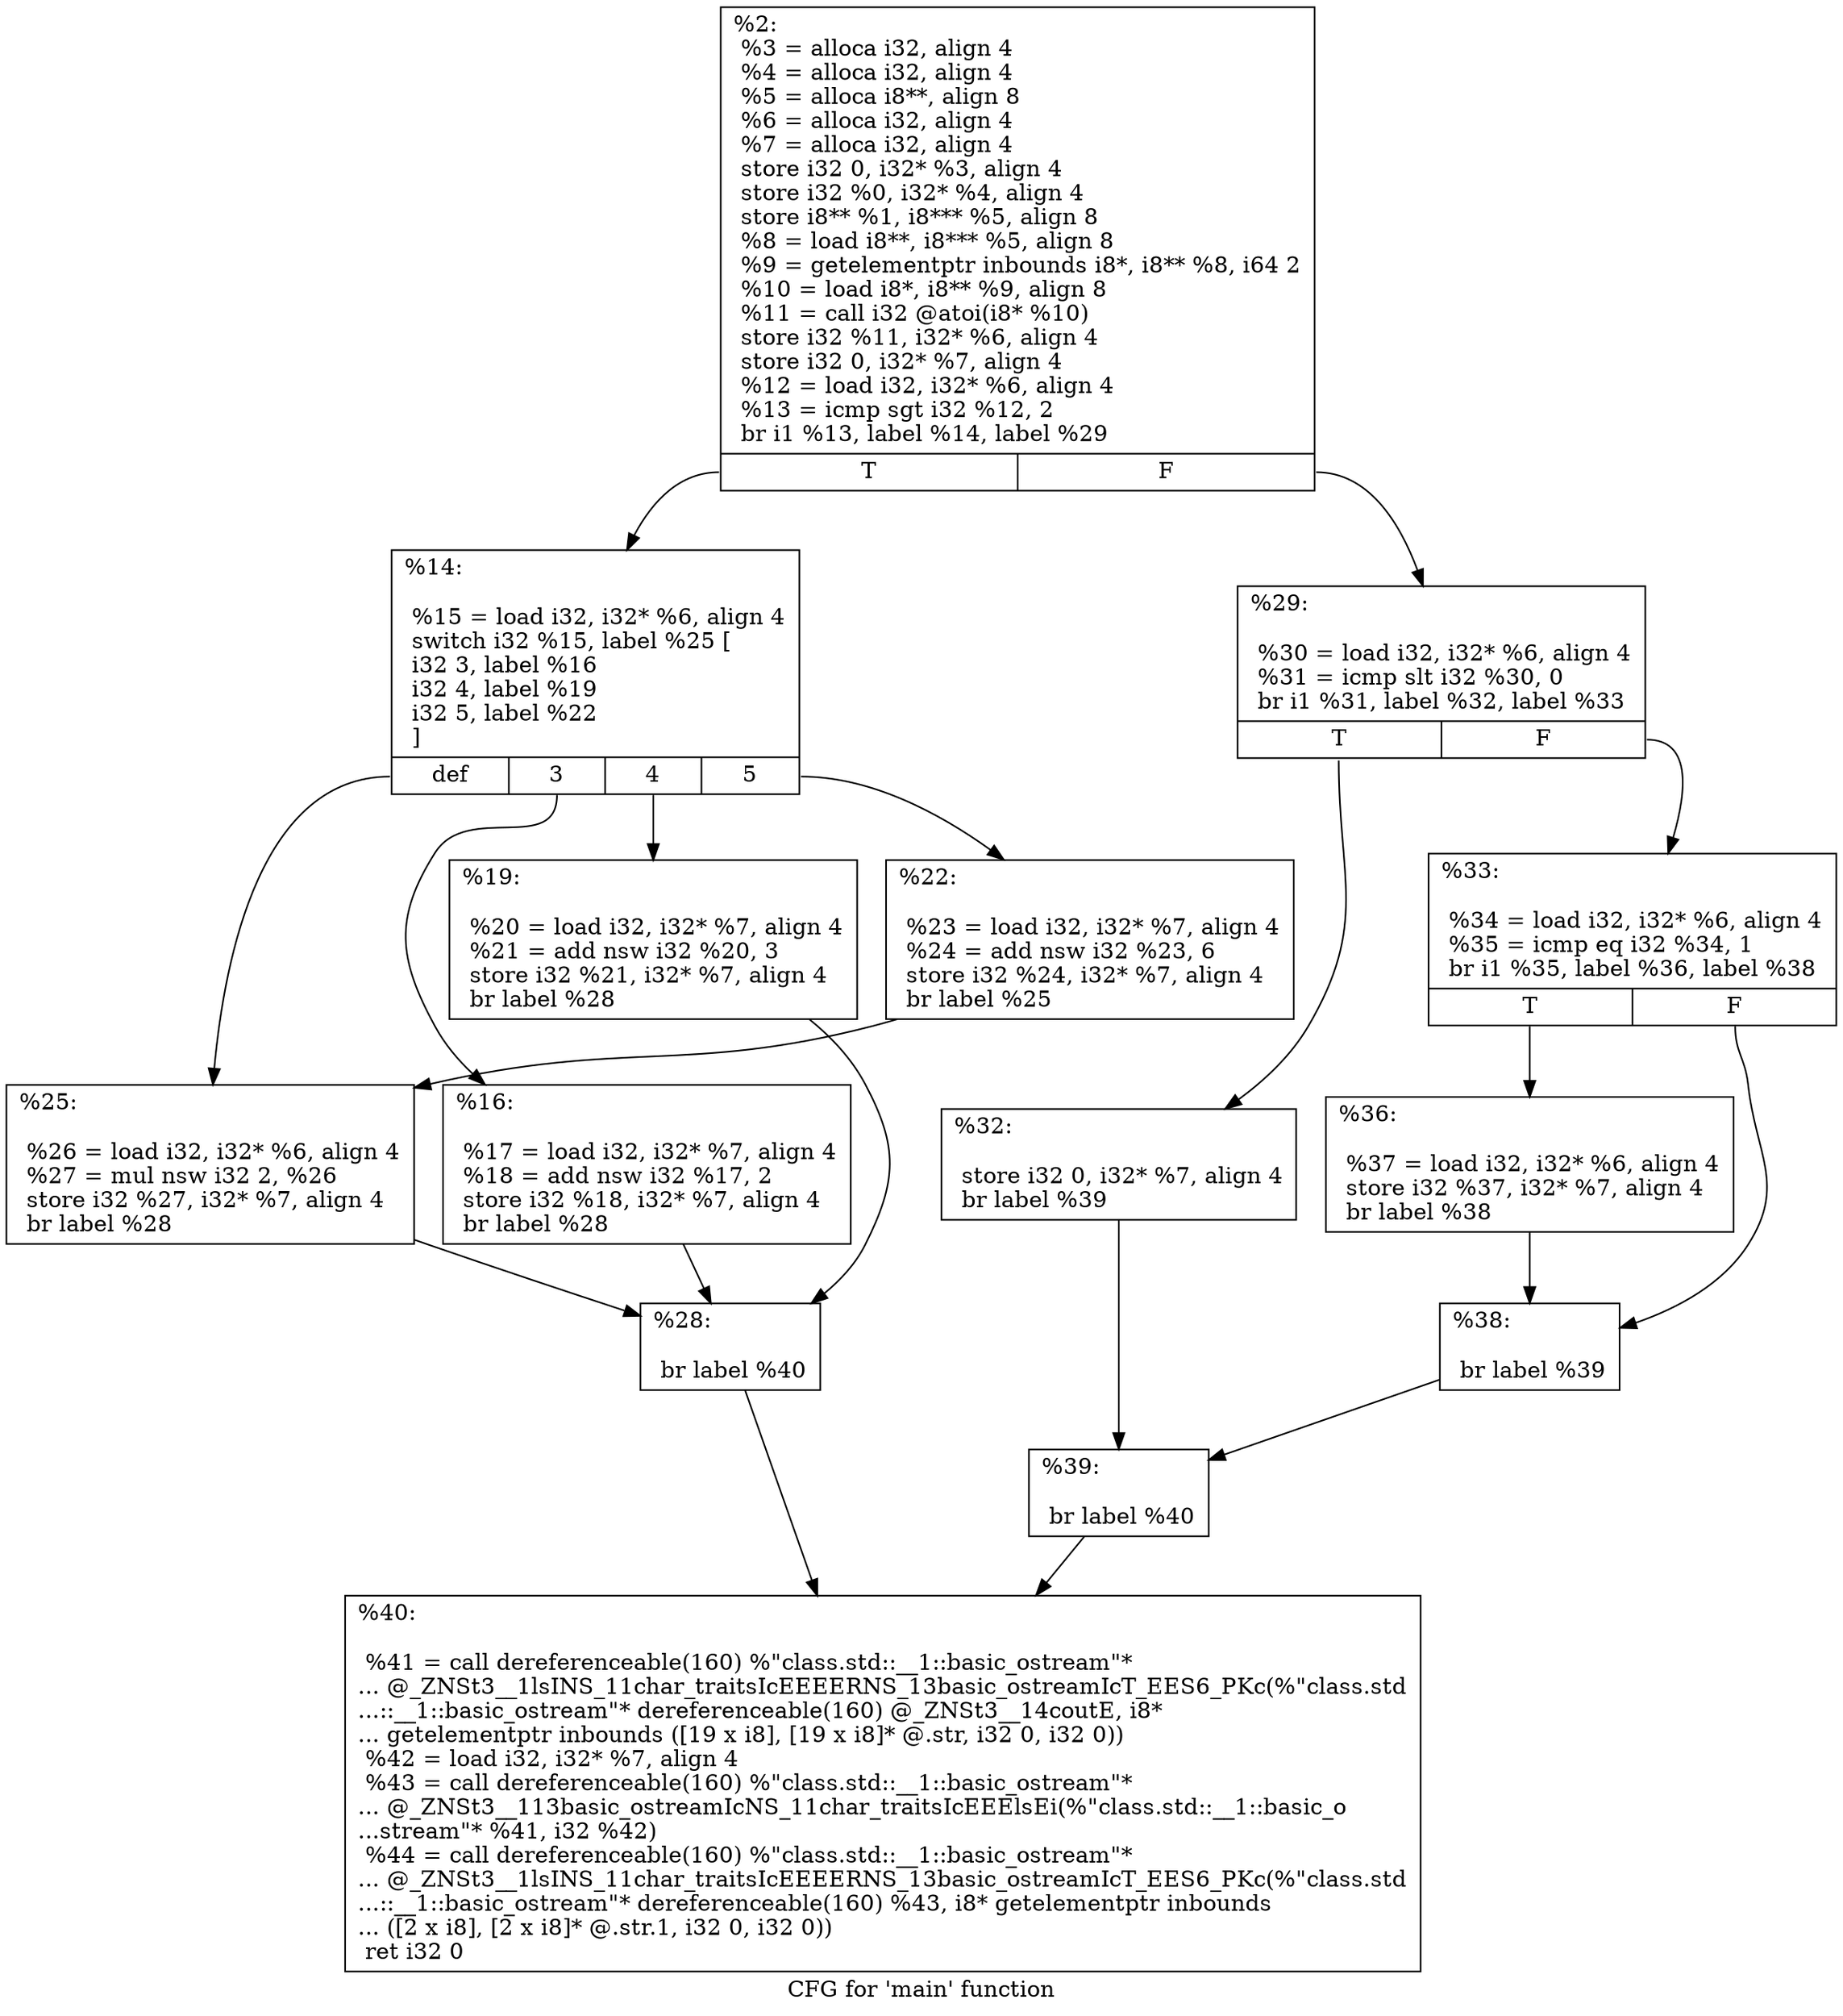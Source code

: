 digraph "CFG for 'main' function" {
	label="CFG for 'main' function";

	Node0x7ffe5bd0f480 [shape=record,label="{%2:\l  %3 = alloca i32, align 4\l  %4 = alloca i32, align 4\l  %5 = alloca i8**, align 8\l  %6 = alloca i32, align 4\l  %7 = alloca i32, align 4\l  store i32 0, i32* %3, align 4\l  store i32 %0, i32* %4, align 4\l  store i8** %1, i8*** %5, align 8\l  %8 = load i8**, i8*** %5, align 8\l  %9 = getelementptr inbounds i8*, i8** %8, i64 2\l  %10 = load i8*, i8** %9, align 8\l  %11 = call i32 @atoi(i8* %10)\l  store i32 %11, i32* %6, align 4\l  store i32 0, i32* %7, align 4\l  %12 = load i32, i32* %6, align 4\l  %13 = icmp sgt i32 %12, 2\l  br i1 %13, label %14, label %29\l|{<s0>T|<s1>F}}"];
	Node0x7ffe5bd0f480:s0 -> Node0x7ffe5bd0e110;
	Node0x7ffe5bd0f480:s1 -> Node0x7ffe5bd0e290;
	Node0x7ffe5bd0e110 [shape=record,label="{%14:\l\l  %15 = load i32, i32* %6, align 4\l  switch i32 %15, label %25 [\l    i32 3, label %16\l    i32 4, label %19\l    i32 5, label %22\l  ]\l|{<s0>def|<s1>3|<s2>4|<s3>5}}"];
	Node0x7ffe5bd0e110:s0 -> Node0x7ffe5bd0e210;
	Node0x7ffe5bd0e110:s1 -> Node0x7ffe5bd0e150;
	Node0x7ffe5bd0e110:s2 -> Node0x7ffe5bd0e190;
	Node0x7ffe5bd0e110:s3 -> Node0x7ffe5bd0e1d0;
	Node0x7ffe5bd0e150 [shape=record,label="{%16:\l\l  %17 = load i32, i32* %7, align 4\l  %18 = add nsw i32 %17, 2\l  store i32 %18, i32* %7, align 4\l  br label %28\l}"];
	Node0x7ffe5bd0e150 -> Node0x7ffe5bd0e250;
	Node0x7ffe5bd0e190 [shape=record,label="{%19:\l\l  %20 = load i32, i32* %7, align 4\l  %21 = add nsw i32 %20, 3\l  store i32 %21, i32* %7, align 4\l  br label %28\l}"];
	Node0x7ffe5bd0e190 -> Node0x7ffe5bd0e250;
	Node0x7ffe5bd0e1d0 [shape=record,label="{%22:\l\l  %23 = load i32, i32* %7, align 4\l  %24 = add nsw i32 %23, 6\l  store i32 %24, i32* %7, align 4\l  br label %25\l}"];
	Node0x7ffe5bd0e1d0 -> Node0x7ffe5bd0e210;
	Node0x7ffe5bd0e210 [shape=record,label="{%25:\l\l  %26 = load i32, i32* %6, align 4\l  %27 = mul nsw i32 2, %26\l  store i32 %27, i32* %7, align 4\l  br label %28\l}"];
	Node0x7ffe5bd0e210 -> Node0x7ffe5bd0e250;
	Node0x7ffe5bd0e250 [shape=record,label="{%28:\l\l  br label %40\l}"];
	Node0x7ffe5bd0e250 -> Node0x7ffe5bd0e410;
	Node0x7ffe5bd0e290 [shape=record,label="{%29:\l\l  %30 = load i32, i32* %6, align 4\l  %31 = icmp slt i32 %30, 0\l  br i1 %31, label %32, label %33\l|{<s0>T|<s1>F}}"];
	Node0x7ffe5bd0e290:s0 -> Node0x7ffe5bd0e2d0;
	Node0x7ffe5bd0e290:s1 -> Node0x7ffe5bd0e310;
	Node0x7ffe5bd0e2d0 [shape=record,label="{%32:\l\l  store i32 0, i32* %7, align 4\l  br label %39\l}"];
	Node0x7ffe5bd0e2d0 -> Node0x7ffe5bd0e3d0;
	Node0x7ffe5bd0e310 [shape=record,label="{%33:\l\l  %34 = load i32, i32* %6, align 4\l  %35 = icmp eq i32 %34, 1\l  br i1 %35, label %36, label %38\l|{<s0>T|<s1>F}}"];
	Node0x7ffe5bd0e310:s0 -> Node0x7ffe5bd0e350;
	Node0x7ffe5bd0e310:s1 -> Node0x7ffe5bd0e390;
	Node0x7ffe5bd0e350 [shape=record,label="{%36:\l\l  %37 = load i32, i32* %6, align 4\l  store i32 %37, i32* %7, align 4\l  br label %38\l}"];
	Node0x7ffe5bd0e350 -> Node0x7ffe5bd0e390;
	Node0x7ffe5bd0e390 [shape=record,label="{%38:\l\l  br label %39\l}"];
	Node0x7ffe5bd0e390 -> Node0x7ffe5bd0e3d0;
	Node0x7ffe5bd0e3d0 [shape=record,label="{%39:\l\l  br label %40\l}"];
	Node0x7ffe5bd0e3d0 -> Node0x7ffe5bd0e410;
	Node0x7ffe5bd0e410 [shape=record,label="{%40:\l\l  %41 = call dereferenceable(160) %\"class.std::__1::basic_ostream\"*\l... @_ZNSt3__1lsINS_11char_traitsIcEEEERNS_13basic_ostreamIcT_EES6_PKc(%\"class.std\l...::__1::basic_ostream\"* dereferenceable(160) @_ZNSt3__14coutE, i8*\l... getelementptr inbounds ([19 x i8], [19 x i8]* @.str, i32 0, i32 0))\l  %42 = load i32, i32* %7, align 4\l  %43 = call dereferenceable(160) %\"class.std::__1::basic_ostream\"*\l... @_ZNSt3__113basic_ostreamIcNS_11char_traitsIcEEElsEi(%\"class.std::__1::basic_o\l...stream\"* %41, i32 %42)\l  %44 = call dereferenceable(160) %\"class.std::__1::basic_ostream\"*\l... @_ZNSt3__1lsINS_11char_traitsIcEEEERNS_13basic_ostreamIcT_EES6_PKc(%\"class.std\l...::__1::basic_ostream\"* dereferenceable(160) %43, i8* getelementptr inbounds\l... ([2 x i8], [2 x i8]* @.str.1, i32 0, i32 0))\l  ret i32 0\l}"];
}
